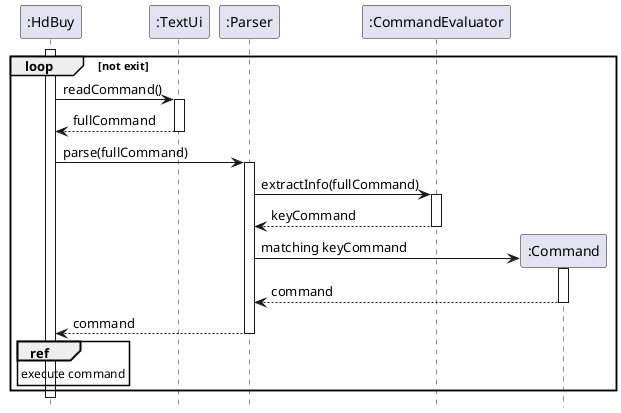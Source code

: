 @startuml
'https://plantuml.com/sequence-diagram

hide footbox

loop not exit
activate ":HdBuy"
":HdBuy" -> ":TextUi": readCommand()
activate ":TextUi"
":HdBuy" <-- ":TextUi": fullCommand
deactivate ":TextUi"
":HdBuy" -> ":Parser": parse(fullCommand)
activate ":Parser"
    ":Parser" -> ":CommandEvaluator": extractInfo(fullCommand)
    activate ":CommandEvaluator"
    ":Parser" <-- ":CommandEvaluator": keyCommand
    deactivate ":CommandEvaluator"
    create ":Command"
            ":Parser" -> ":Command": matching keyCommand
            activate ":Command"
            ":Parser" <-- ":Command": command
            deactivate
            ":HdBuy" <-- ":Parser": command
            deactivate ":Parser"
            ref over ":HdBuy": execute command
end
deactivate ":HdBuy"
@enduml